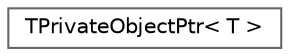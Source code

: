 digraph "Graphical Class Hierarchy"
{
 // INTERACTIVE_SVG=YES
 // LATEX_PDF_SIZE
  bgcolor="transparent";
  edge [fontname=Helvetica,fontsize=10,labelfontname=Helvetica,labelfontsize=10];
  node [fontname=Helvetica,fontsize=10,shape=box,height=0.2,width=0.4];
  rankdir="LR";
  Node0 [id="Node000000",label="TPrivateObjectPtr\< T \>",height=0.2,width=0.4,color="grey40", fillcolor="white", style="filled",URL="$d5/d58/structTPrivateObjectPtr.html",tooltip=" "];
}
